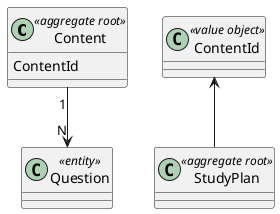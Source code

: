 @startuml : GAS class diagram
class Content << aggregate root >>
{
    ContentId
}
class Question << entity >>

class StudyPlan << aggregate root >>
class ContentId << value object >>

Content "1"-->"N" Question
ContentId <-- StudyPlan
@enduml
